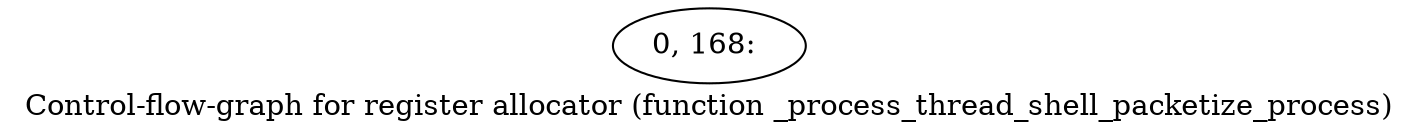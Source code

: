 digraph G {
graph [label="Control-flow-graph for register allocator (function _process_thread_shell_packetize_process)"]
0[label="0, 168: "];
}

